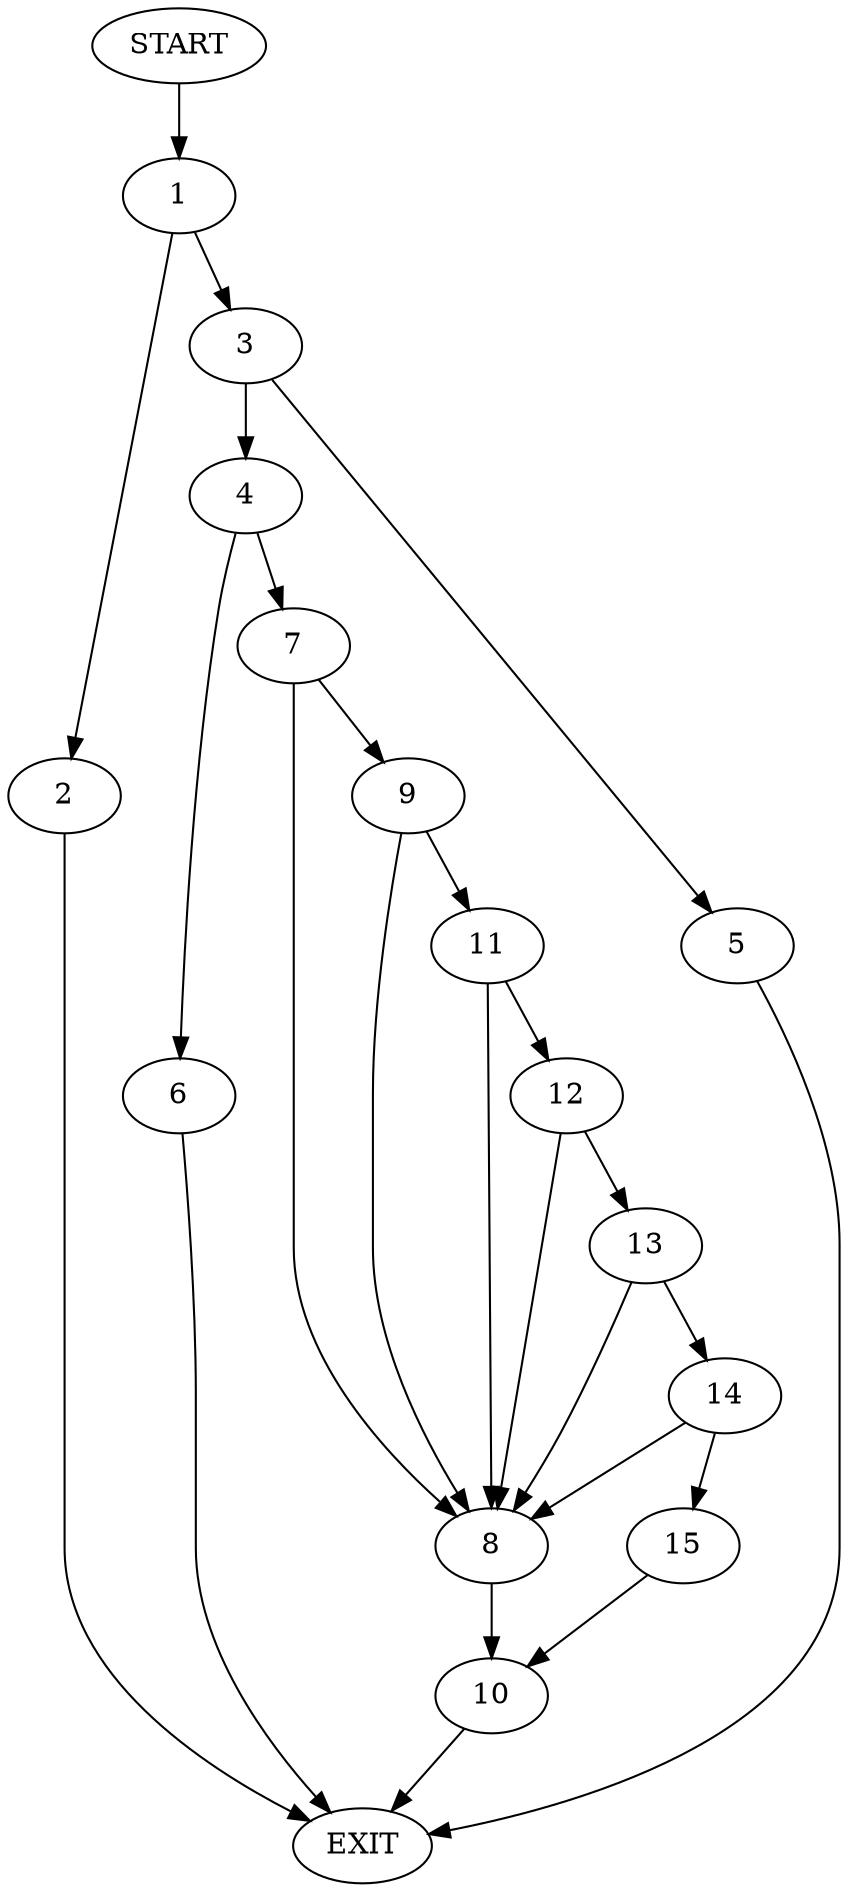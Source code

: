 digraph {
0 [label="START"]
16 [label="EXIT"]
0 -> 1
1 -> 2
1 -> 3
2 -> 16
3 -> 4
3 -> 5
4 -> 6
4 -> 7
5 -> 16
6 -> 16
7 -> 8
7 -> 9
8 -> 10
9 -> 8
9 -> 11
11 -> 12
11 -> 8
12 -> 8
12 -> 13
13 -> 8
13 -> 14
14 -> 15
14 -> 8
15 -> 10
10 -> 16
}
